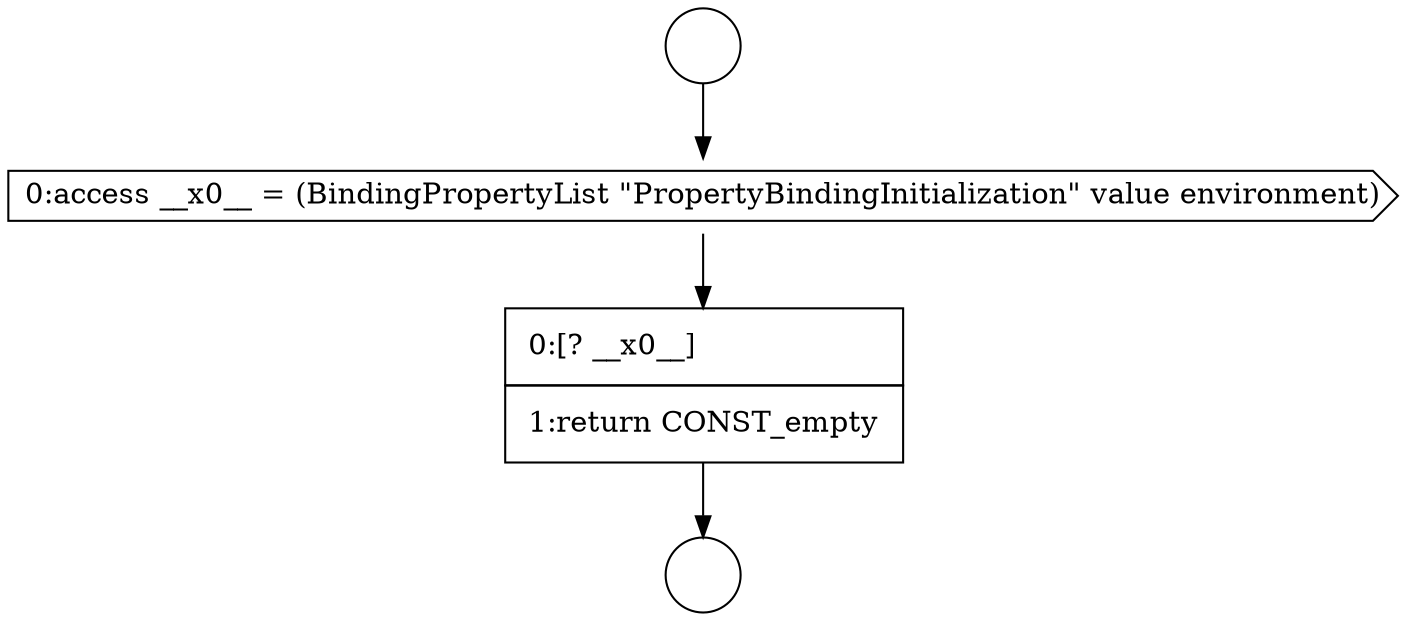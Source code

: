 digraph {
  node6147 [shape=circle label=" " color="black" fillcolor="white" style=filled]
  node6149 [shape=cds, label=<<font color="black">0:access __x0__ = (BindingPropertyList &quot;PropertyBindingInitialization&quot; value environment)</font>> color="black" fillcolor="white" style=filled]
  node6150 [shape=none, margin=0, label=<<font color="black">
    <table border="0" cellborder="1" cellspacing="0" cellpadding="10">
      <tr><td align="left">0:[? __x0__]</td></tr>
      <tr><td align="left">1:return CONST_empty</td></tr>
    </table>
  </font>> color="black" fillcolor="white" style=filled]
  node6148 [shape=circle label=" " color="black" fillcolor="white" style=filled]
  node6147 -> node6149 [ color="black"]
  node6149 -> node6150 [ color="black"]
  node6150 -> node6148 [ color="black"]
}
